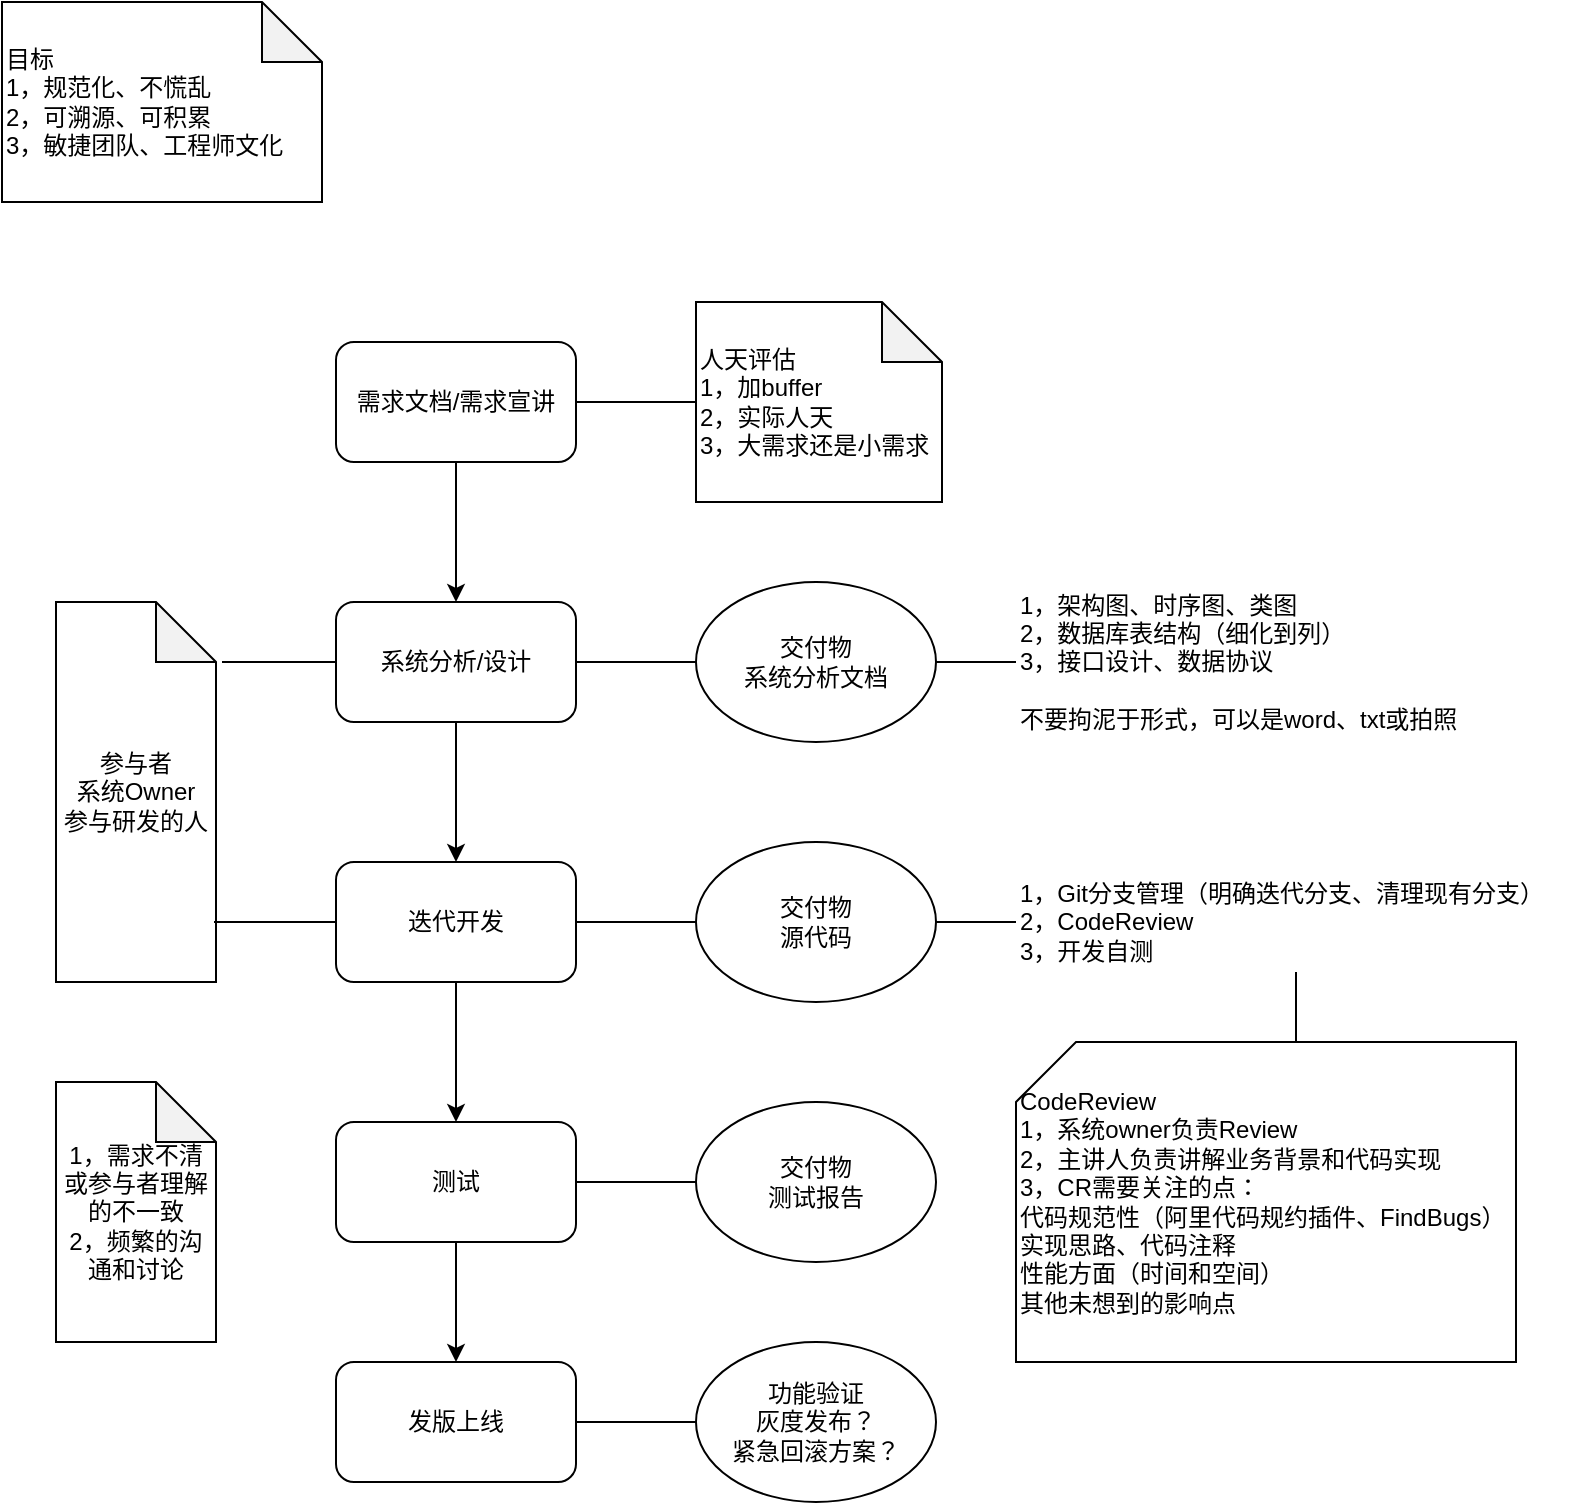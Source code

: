 <mxfile version="13.6.5" type="github">
  <diagram id="fmNGjkgLkNX6sRCFok3e" name="Page-1">
    <mxGraphModel dx="928" dy="519" grid="1" gridSize="10" guides="1" tooltips="1" connect="1" arrows="1" fold="1" page="1" pageScale="1" pageWidth="827" pageHeight="1169" math="0" shadow="0">
      <root>
        <mxCell id="0" />
        <mxCell id="1" parent="0" />
        <mxCell id="tClvh8Lru7cAY0okebPW-1" value="需求文档/需求宣讲" style="rounded=1;whiteSpace=wrap;html=1;" parent="1" vertex="1">
          <mxGeometry x="207" y="200" width="120" height="60" as="geometry" />
        </mxCell>
        <mxCell id="tClvh8Lru7cAY0okebPW-2" value="系统分析/设计" style="rounded=1;whiteSpace=wrap;html=1;" parent="1" vertex="1">
          <mxGeometry x="207" y="330" width="120" height="60" as="geometry" />
        </mxCell>
        <mxCell id="tClvh8Lru7cAY0okebPW-3" value="迭代开发" style="rounded=1;whiteSpace=wrap;html=1;" parent="1" vertex="1">
          <mxGeometry x="207" y="460" width="120" height="60" as="geometry" />
        </mxCell>
        <mxCell id="tClvh8Lru7cAY0okebPW-4" value="测试" style="rounded=1;whiteSpace=wrap;html=1;" parent="1" vertex="1">
          <mxGeometry x="207" y="590" width="120" height="60" as="geometry" />
        </mxCell>
        <mxCell id="tClvh8Lru7cAY0okebPW-5" value="发版上线" style="rounded=1;whiteSpace=wrap;html=1;" parent="1" vertex="1">
          <mxGeometry x="207" y="710" width="120" height="60" as="geometry" />
        </mxCell>
        <mxCell id="tClvh8Lru7cAY0okebPW-6" value="" style="endArrow=classic;html=1;exitX=0.5;exitY=1;exitDx=0;exitDy=0;" parent="1" source="tClvh8Lru7cAY0okebPW-1" target="tClvh8Lru7cAY0okebPW-2" edge="1">
          <mxGeometry width="50" height="50" relative="1" as="geometry">
            <mxPoint x="467" y="440" as="sourcePoint" />
            <mxPoint x="517" y="390" as="targetPoint" />
          </mxGeometry>
        </mxCell>
        <mxCell id="tClvh8Lru7cAY0okebPW-7" value="" style="endArrow=classic;html=1;exitX=0.5;exitY=1;exitDx=0;exitDy=0;entryX=0.5;entryY=0;entryDx=0;entryDy=0;" parent="1" source="tClvh8Lru7cAY0okebPW-2" target="tClvh8Lru7cAY0okebPW-3" edge="1">
          <mxGeometry width="50" height="50" relative="1" as="geometry">
            <mxPoint x="277" y="270" as="sourcePoint" />
            <mxPoint x="277" y="340" as="targetPoint" />
          </mxGeometry>
        </mxCell>
        <mxCell id="tClvh8Lru7cAY0okebPW-8" value="" style="endArrow=classic;html=1;entryX=0.5;entryY=0;entryDx=0;entryDy=0;" parent="1" target="tClvh8Lru7cAY0okebPW-4" edge="1">
          <mxGeometry width="50" height="50" relative="1" as="geometry">
            <mxPoint x="267" y="520" as="sourcePoint" />
            <mxPoint x="277" y="340" as="targetPoint" />
          </mxGeometry>
        </mxCell>
        <mxCell id="tClvh8Lru7cAY0okebPW-9" value="" style="endArrow=classic;html=1;entryX=0.5;entryY=0;entryDx=0;entryDy=0;" parent="1" target="tClvh8Lru7cAY0okebPW-5" edge="1">
          <mxGeometry width="50" height="50" relative="1" as="geometry">
            <mxPoint x="267" y="650" as="sourcePoint" />
            <mxPoint x="277" y="600" as="targetPoint" />
          </mxGeometry>
        </mxCell>
        <mxCell id="tClvh8Lru7cAY0okebPW-10" value="人天评估&lt;br&gt;1，加buffer&lt;br&gt;2，实际人天&lt;br&gt;3，大需求还是小需求" style="shape=note;whiteSpace=wrap;html=1;backgroundOutline=1;darkOpacity=0.05;align=left;" parent="1" vertex="1">
          <mxGeometry x="387" y="180" width="123" height="100" as="geometry" />
        </mxCell>
        <mxCell id="tClvh8Lru7cAY0okebPW-11" value="" style="endArrow=none;html=1;exitX=1;exitY=0.5;exitDx=0;exitDy=0;" parent="1" source="tClvh8Lru7cAY0okebPW-1" target="tClvh8Lru7cAY0okebPW-10" edge="1">
          <mxGeometry width="50" height="50" relative="1" as="geometry">
            <mxPoint x="467" y="360" as="sourcePoint" />
            <mxPoint x="517" y="310" as="targetPoint" />
          </mxGeometry>
        </mxCell>
        <mxCell id="tClvh8Lru7cAY0okebPW-12" value="参与者&lt;br&gt;系统Owner&lt;br&gt;参与研发的人" style="shape=note;whiteSpace=wrap;html=1;backgroundOutline=1;darkOpacity=0.05;" parent="1" vertex="1">
          <mxGeometry x="67" y="330" width="80" height="190" as="geometry" />
        </mxCell>
        <mxCell id="tClvh8Lru7cAY0okebPW-15" value="" style="endArrow=none;html=1;entryX=0;entryY=0.5;entryDx=0;entryDy=0;" parent="1" target="tClvh8Lru7cAY0okebPW-2" edge="1">
          <mxGeometry width="50" height="50" relative="1" as="geometry">
            <mxPoint x="150" y="360" as="sourcePoint" />
            <mxPoint x="537" y="410" as="targetPoint" />
          </mxGeometry>
        </mxCell>
        <mxCell id="tClvh8Lru7cAY0okebPW-16" value="" style="endArrow=none;html=1;entryX=0;entryY=0.5;entryDx=0;entryDy=0;" parent="1" target="tClvh8Lru7cAY0okebPW-3" edge="1">
          <mxGeometry width="50" height="50" relative="1" as="geometry">
            <mxPoint x="146" y="490" as="sourcePoint" />
            <mxPoint x="537" y="410" as="targetPoint" />
          </mxGeometry>
        </mxCell>
        <mxCell id="tClvh8Lru7cAY0okebPW-17" value="交付物&lt;br&gt;系统分析文档" style="ellipse;whiteSpace=wrap;html=1;" parent="1" vertex="1">
          <mxGeometry x="387" y="320" width="120" height="80" as="geometry" />
        </mxCell>
        <mxCell id="tClvh8Lru7cAY0okebPW-18" value="交付物&lt;br&gt;源代码" style="ellipse;whiteSpace=wrap;html=1;" parent="1" vertex="1">
          <mxGeometry x="387" y="450" width="120" height="80" as="geometry" />
        </mxCell>
        <mxCell id="tClvh8Lru7cAY0okebPW-19" value="" style="endArrow=none;html=1;exitX=1;exitY=0.5;exitDx=0;exitDy=0;entryX=0;entryY=0.5;entryDx=0;entryDy=0;" parent="1" source="tClvh8Lru7cAY0okebPW-2" target="tClvh8Lru7cAY0okebPW-17" edge="1">
          <mxGeometry width="50" height="50" relative="1" as="geometry">
            <mxPoint x="487" y="450" as="sourcePoint" />
            <mxPoint x="537" y="400" as="targetPoint" />
          </mxGeometry>
        </mxCell>
        <mxCell id="tClvh8Lru7cAY0okebPW-20" value="" style="endArrow=none;html=1;exitX=1;exitY=0.5;exitDx=0;exitDy=0;entryX=0;entryY=0.5;entryDx=0;entryDy=0;" parent="1" source="tClvh8Lru7cAY0okebPW-3" target="tClvh8Lru7cAY0okebPW-18" edge="1">
          <mxGeometry width="50" height="50" relative="1" as="geometry">
            <mxPoint x="487" y="450" as="sourcePoint" />
            <mxPoint x="537" y="400" as="targetPoint" />
          </mxGeometry>
        </mxCell>
        <mxCell id="tClvh8Lru7cAY0okebPW-23" value="1，架构图、时序图、类图&lt;br&gt;2，数据库表结构（细化到列）&lt;br&gt;3，接口设计、数据协议&lt;br&gt;&lt;br&gt;不要拘泥于形式，可以是word、txt或拍照" style="text;html=1;strokeColor=none;fillColor=none;align=left;verticalAlign=middle;whiteSpace=wrap;rounded=0;" parent="1" vertex="1">
          <mxGeometry x="547" y="335" width="240" height="50" as="geometry" />
        </mxCell>
        <mxCell id="tClvh8Lru7cAY0okebPW-24" value="1，Git分支管理（明确迭代分支、清理现有分支）&lt;br&gt;2，CodeReview&lt;br&gt;3，开发自测" style="text;html=1;strokeColor=none;fillColor=none;align=left;verticalAlign=middle;whiteSpace=wrap;rounded=0;" parent="1" vertex="1">
          <mxGeometry x="547" y="465" width="280" height="50" as="geometry" />
        </mxCell>
        <mxCell id="tClvh8Lru7cAY0okebPW-25" value="交付物&lt;br&gt;测试报告" style="ellipse;whiteSpace=wrap;html=1;" parent="1" vertex="1">
          <mxGeometry x="387" y="580" width="120" height="80" as="geometry" />
        </mxCell>
        <mxCell id="tClvh8Lru7cAY0okebPW-26" value="" style="endArrow=none;html=1;exitX=1;exitY=0.5;exitDx=0;exitDy=0;entryX=0;entryY=0.5;entryDx=0;entryDy=0;" parent="1" source="tClvh8Lru7cAY0okebPW-4" target="tClvh8Lru7cAY0okebPW-25" edge="1">
          <mxGeometry width="50" height="50" relative="1" as="geometry">
            <mxPoint x="337" y="500" as="sourcePoint" />
            <mxPoint x="397.0" y="500" as="targetPoint" />
          </mxGeometry>
        </mxCell>
        <mxCell id="tClvh8Lru7cAY0okebPW-27" value="功能验证&lt;br&gt;灰度发布？&lt;br&gt;紧急回滚方案？" style="ellipse;whiteSpace=wrap;html=1;" parent="1" vertex="1">
          <mxGeometry x="387" y="700" width="120" height="80" as="geometry" />
        </mxCell>
        <mxCell id="tClvh8Lru7cAY0okebPW-28" value="" style="endArrow=none;html=1;exitX=1;exitY=0.5;exitDx=0;exitDy=0;entryX=0;entryY=0.5;entryDx=0;entryDy=0;" parent="1" source="tClvh8Lru7cAY0okebPW-5" target="tClvh8Lru7cAY0okebPW-27" edge="1">
          <mxGeometry width="50" height="50" relative="1" as="geometry">
            <mxPoint x="337" y="630" as="sourcePoint" />
            <mxPoint x="397.0" y="630" as="targetPoint" />
          </mxGeometry>
        </mxCell>
        <mxCell id="tClvh8Lru7cAY0okebPW-32" value="CodeReview&lt;br&gt;1，系统owner负责Review&lt;br&gt;2，主讲人负责讲解业务背景和代码实现&lt;br&gt;3，CR需要关注的点：&lt;br&gt;代码规范性（阿里代码规约插件、FindBugs）&lt;br&gt;实现思路、代码注释&lt;br&gt;性能方面（时间和空间）&lt;br&gt;其他未想到的影响点&lt;br&gt;" style="shape=card;whiteSpace=wrap;html=1;align=left;verticalAlign=middle;" parent="1" vertex="1">
          <mxGeometry x="547" y="550" width="250" height="160" as="geometry" />
        </mxCell>
        <mxCell id="tClvh8Lru7cAY0okebPW-33" value="1，需求不清或参与者理解的不一致&lt;br&gt;2，频繁的沟通和讨论" style="shape=note;whiteSpace=wrap;html=1;backgroundOutline=1;darkOpacity=0.05;" parent="1" vertex="1">
          <mxGeometry x="67" y="570" width="80" height="130" as="geometry" />
        </mxCell>
        <mxCell id="tClvh8Lru7cAY0okebPW-34" value="" style="endArrow=none;html=1;entryX=0.5;entryY=1;entryDx=0;entryDy=0;exitX=0;exitY=0;exitDx=140;exitDy=0;exitPerimeter=0;" parent="1" source="tClvh8Lru7cAY0okebPW-32" target="tClvh8Lru7cAY0okebPW-24" edge="1">
          <mxGeometry width="50" height="50" relative="1" as="geometry">
            <mxPoint x="487" y="610" as="sourcePoint" />
            <mxPoint x="537" y="560" as="targetPoint" />
          </mxGeometry>
        </mxCell>
        <mxCell id="tClvh8Lru7cAY0okebPW-35" value="" style="endArrow=none;html=1;exitX=1;exitY=0.5;exitDx=0;exitDy=0;entryX=0;entryY=0.5;entryDx=0;entryDy=0;" parent="1" source="tClvh8Lru7cAY0okebPW-18" target="tClvh8Lru7cAY0okebPW-24" edge="1">
          <mxGeometry width="50" height="50" relative="1" as="geometry">
            <mxPoint x="487" y="550" as="sourcePoint" />
            <mxPoint x="537" y="500" as="targetPoint" />
          </mxGeometry>
        </mxCell>
        <mxCell id="tClvh8Lru7cAY0okebPW-36" value="" style="endArrow=none;html=1;exitX=1;exitY=0.5;exitDx=0;exitDy=0;" parent="1" source="tClvh8Lru7cAY0okebPW-17" target="tClvh8Lru7cAY0okebPW-23" edge="1">
          <mxGeometry width="50" height="50" relative="1" as="geometry">
            <mxPoint x="487" y="550" as="sourcePoint" />
            <mxPoint x="537" y="500" as="targetPoint" />
          </mxGeometry>
        </mxCell>
        <mxCell id="tClvh8Lru7cAY0okebPW-38" value="目标&lt;br&gt;1，规范化、不慌乱&lt;br&gt;2，可溯源、可积累&lt;br&gt;3，敏捷团队、工程师文化" style="shape=note;whiteSpace=wrap;html=1;backgroundOutline=1;darkOpacity=0.05;align=left;verticalAlign=middle;" parent="1" vertex="1">
          <mxGeometry x="40" y="30" width="160" height="100" as="geometry" />
        </mxCell>
      </root>
    </mxGraphModel>
  </diagram>
</mxfile>
